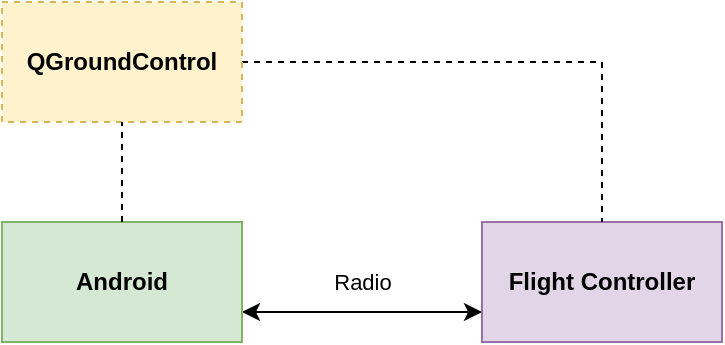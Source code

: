 <mxfile version="14.6.9" type="github">
  <diagram id="i8MIVQGhc1C5RcvYPa76" name="Page-1">
    <mxGraphModel dx="734" dy="674" grid="1" gridSize="10" guides="1" tooltips="1" connect="1" arrows="1" fold="1" page="1" pageScale="1" pageWidth="1169" pageHeight="827" math="0" shadow="0">
      <root>
        <mxCell id="0" />
        <mxCell id="1" parent="0" />
        <mxCell id="fq2tyvx-F6o5K7CqC5zT-1" value="Flight Controller" style="rounded=0;whiteSpace=wrap;html=1;fillColor=#e1d5e7;strokeColor=#9673a6;fontStyle=1" vertex="1" parent="1">
          <mxGeometry x="630" y="570" width="120" height="60" as="geometry" />
        </mxCell>
        <mxCell id="fq2tyvx-F6o5K7CqC5zT-10" style="edgeStyle=orthogonalEdgeStyle;rounded=0;orthogonalLoop=1;jettySize=auto;html=1;dashed=1;startArrow=none;startFill=0;endArrow=none;endFill=0;exitX=1;exitY=0.5;exitDx=0;exitDy=0;" edge="1" parent="1" source="fq2tyvx-F6o5K7CqC5zT-11">
          <mxGeometry relative="1" as="geometry">
            <mxPoint x="470" y="460" as="sourcePoint" />
            <Array as="points">
              <mxPoint x="690" y="490" />
            </Array>
            <mxPoint x="690" y="570" as="targetPoint" />
          </mxGeometry>
        </mxCell>
        <mxCell id="fq2tyvx-F6o5K7CqC5zT-11" value="QGroundControl" style="rounded=0;whiteSpace=wrap;html=1;fillColor=#fff2cc;strokeColor=#d6b656;fontStyle=1;dashed=1;" vertex="1" parent="1">
          <mxGeometry x="390" y="460" width="120" height="60" as="geometry" />
        </mxCell>
        <mxCell id="fq2tyvx-F6o5K7CqC5zT-13" style="edgeStyle=orthogonalEdgeStyle;rounded=0;orthogonalLoop=1;jettySize=auto;html=1;exitX=1;exitY=0.75;exitDx=0;exitDy=0;entryX=0;entryY=0.75;entryDx=0;entryDy=0;startArrow=classic;startFill=1;endArrow=classic;endFill=1;" edge="1" parent="1" source="fq2tyvx-F6o5K7CqC5zT-15" target="fq2tyvx-F6o5K7CqC5zT-1">
          <mxGeometry relative="1" as="geometry">
            <Array as="points">
              <mxPoint x="570" y="615" />
              <mxPoint x="570" y="615" />
            </Array>
          </mxGeometry>
        </mxCell>
        <mxCell id="fq2tyvx-F6o5K7CqC5zT-14" value="Radio" style="edgeLabel;html=1;align=center;verticalAlign=middle;resizable=0;points=[];" vertex="1" connectable="0" parent="fq2tyvx-F6o5K7CqC5zT-13">
          <mxGeometry x="0.167" y="3" relative="1" as="geometry">
            <mxPoint x="-10" y="-12" as="offset" />
          </mxGeometry>
        </mxCell>
        <mxCell id="fq2tyvx-F6o5K7CqC5zT-15" value="Android" style="rounded=0;whiteSpace=wrap;html=1;fillColor=#d5e8d4;strokeColor=#82b366;fontStyle=1" vertex="1" parent="1">
          <mxGeometry x="390" y="570" width="120" height="60" as="geometry" />
        </mxCell>
        <mxCell id="fq2tyvx-F6o5K7CqC5zT-17" style="edgeStyle=orthogonalEdgeStyle;rounded=0;orthogonalLoop=1;jettySize=auto;html=1;exitX=0.5;exitY=0;exitDx=0;exitDy=0;entryX=0.5;entryY=1;entryDx=0;entryDy=0;dashed=1;startArrow=none;startFill=0;endArrow=none;endFill=0;" edge="1" parent="1" source="fq2tyvx-F6o5K7CqC5zT-15" target="fq2tyvx-F6o5K7CqC5zT-11">
          <mxGeometry relative="1" as="geometry">
            <mxPoint x="770.0" y="580" as="sourcePoint" />
            <mxPoint x="770.0" y="530" as="targetPoint" />
          </mxGeometry>
        </mxCell>
        <mxCell id="fq2tyvx-F6o5K7CqC5zT-20" value="" style="shape=image;verticalLabelPosition=bottom;labelBackgroundColor=#ffffff;verticalAlign=top;aspect=fixed;imageAspect=0;image=https://mavlink.io/assets/site/logo_mavlink_small.png;" vertex="1" parent="1">
          <mxGeometry x="570" y="470" width="74" height="17.76" as="geometry" />
        </mxCell>
      </root>
    </mxGraphModel>
  </diagram>
</mxfile>
